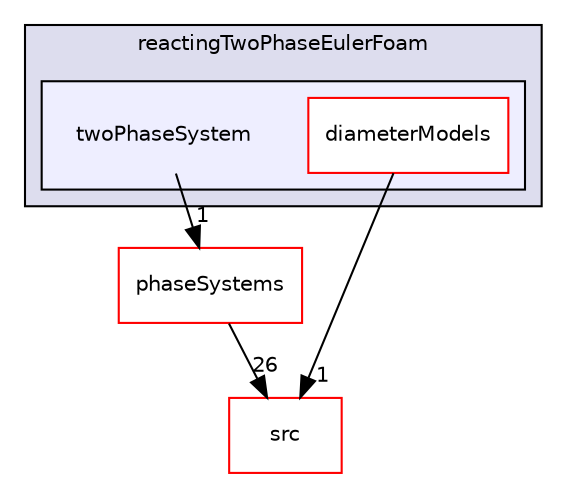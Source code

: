 digraph "applications/solvers/multiphase/reactingEulerFoam/reactingTwoPhaseEulerFoam/twoPhaseSystem" {
  bgcolor=transparent;
  compound=true
  node [ fontsize="10", fontname="Helvetica"];
  edge [ labelfontsize="10", labelfontname="Helvetica"];
  subgraph clusterdir_2200706af53c49f0fd77f441278d5c80 {
    graph [ bgcolor="#ddddee", pencolor="black", label="reactingTwoPhaseEulerFoam" fontname="Helvetica", fontsize="10", URL="dir_2200706af53c49f0fd77f441278d5c80.html"]
  subgraph clusterdir_696b909e7f72640185dfe0c5fd64c3a4 {
    graph [ bgcolor="#eeeeff", pencolor="black", label="" URL="dir_696b909e7f72640185dfe0c5fd64c3a4.html"];
    dir_696b909e7f72640185dfe0c5fd64c3a4 [shape=plaintext label="twoPhaseSystem"];
    dir_d361a02ed6d4d38abce686f31d2e1372 [shape=box label="diameterModels" color="red" fillcolor="white" style="filled" URL="dir_d361a02ed6d4d38abce686f31d2e1372.html"];
  }
  }
  dir_68267d1309a1af8e8297ef4c3efbcdba [shape=box label="src" color="red" URL="dir_68267d1309a1af8e8297ef4c3efbcdba.html"];
  dir_bc741cf0feed825022d764837944696d [shape=box label="phaseSystems" color="red" URL="dir_bc741cf0feed825022d764837944696d.html"];
  dir_bc741cf0feed825022d764837944696d->dir_68267d1309a1af8e8297ef4c3efbcdba [headlabel="26", labeldistance=1.5 headhref="dir_000144_000736.html"];
  dir_d361a02ed6d4d38abce686f31d2e1372->dir_68267d1309a1af8e8297ef4c3efbcdba [headlabel="1", labeldistance=1.5 headhref="dir_000440_000736.html"];
  dir_696b909e7f72640185dfe0c5fd64c3a4->dir_bc741cf0feed825022d764837944696d [headlabel="1", labeldistance=1.5 headhref="dir_000439_000144.html"];
}
